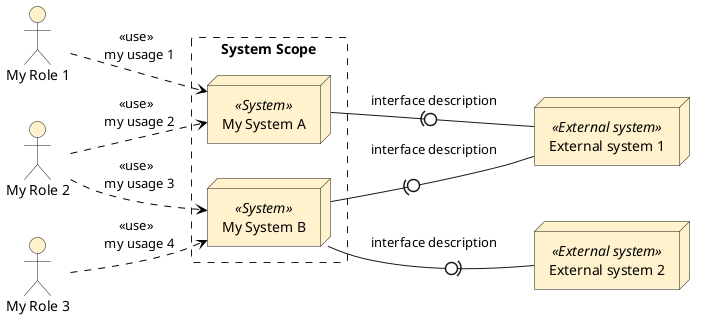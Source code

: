 @startuml system context(design)
left to right direction

:My Role 1: as r1 #fff2cc
:My Role 2: as r2 #fff2cc
:My Role 3: as r3 #fff2cc

rectangle "System Scope" as SystemScope #line.dashed{
    node "My System A" << System >> as a #fff2cc
    node "My System B" << System >> as b #fff2cc

}
node "External system 1" << External system >> as ex1 #fff2cc
node "External system 2" << External system >> as ex2 #fff2cc

r1 --> a  #black;line.dashed;:<<use>> \n my usage 1
r2 --> a  #black;line.dashed;:<<use>> \n my usage 2
r2 --> b  #black;line.dashed;:<<use>> \n my usage 3
r3 --> b  #black;line.dashed;:<<use>> \n my usage 4

a -(0- ex1: interface description
b -(0- ex1: interface description
b -0)- ex2: interface description

@enduml